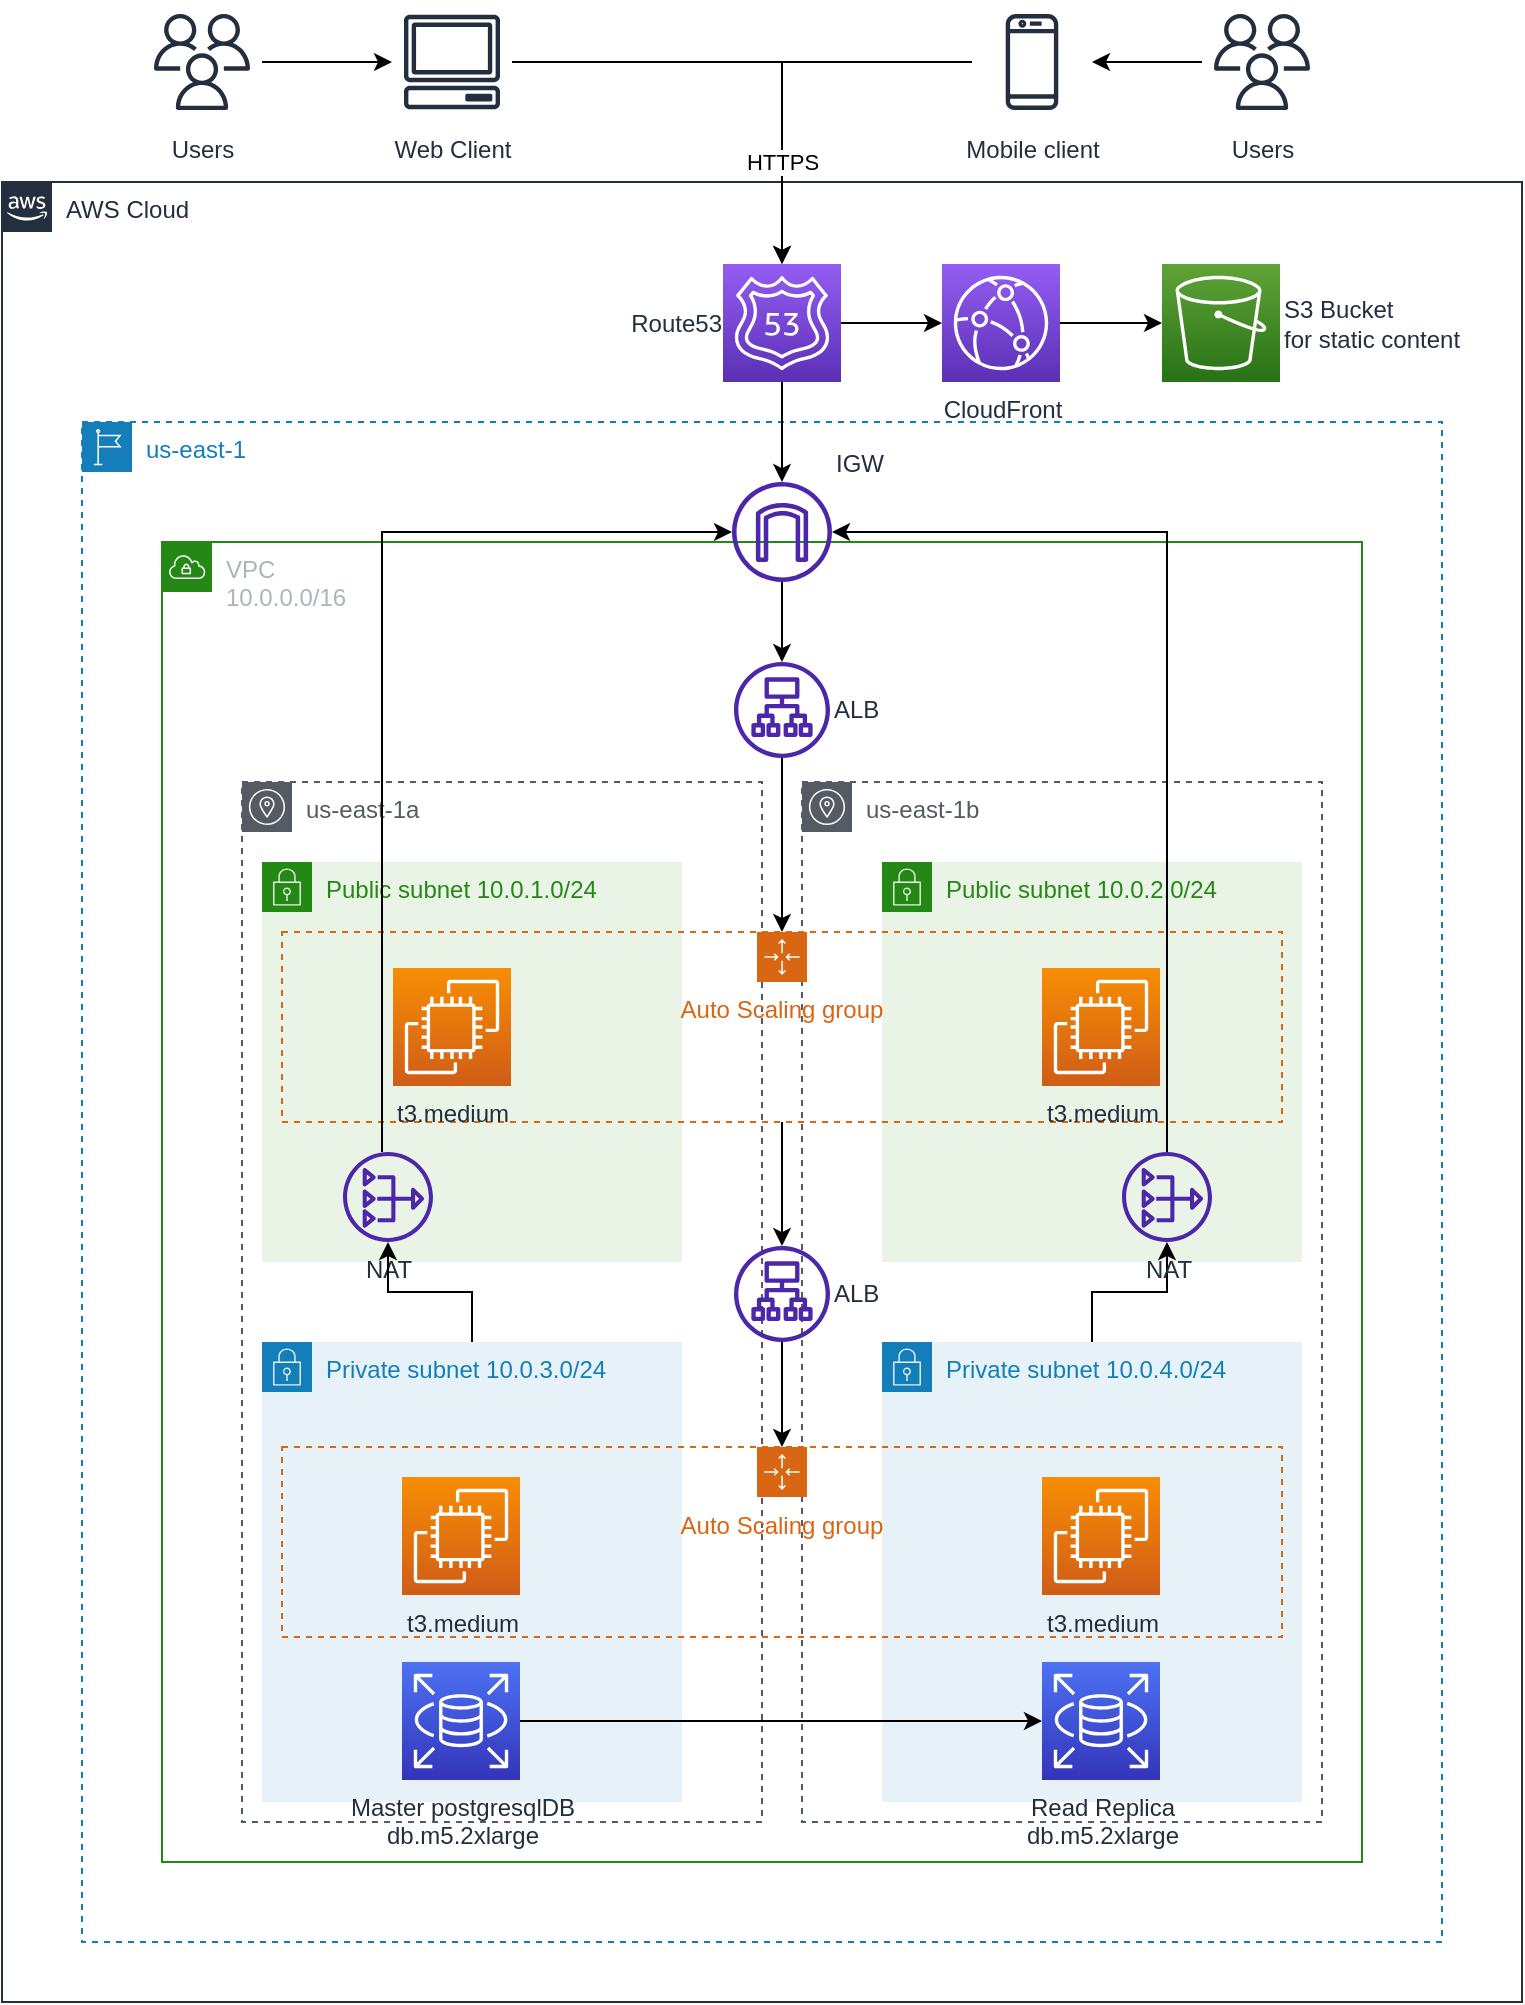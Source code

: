 <mxfile version="21.0.8" type="device" pages="2"><diagram id="h3qNQqoRx9yzgZ5oazXc" name="Page-1"><mxGraphModel dx="851" dy="772" grid="1" gridSize="10" guides="1" tooltips="1" connect="1" arrows="1" fold="1" page="1" pageScale="1" pageWidth="850" pageHeight="1100" math="0" shadow="0"><root><mxCell id="0"/><mxCell id="1" parent="0"/><mxCell id="n4axvIhallcK4qlINmTj-1" value="AWS Cloud" style="points=[[0,0],[0.25,0],[0.5,0],[0.75,0],[1,0],[1,0.25],[1,0.5],[1,0.75],[1,1],[0.75,1],[0.5,1],[0.25,1],[0,1],[0,0.75],[0,0.5],[0,0.25]];outlineConnect=0;gradientColor=none;html=1;whiteSpace=wrap;fontSize=12;fontStyle=0;container=1;pointerEvents=0;collapsible=0;recursiveResize=0;shape=mxgraph.aws4.group;grIcon=mxgraph.aws4.group_aws_cloud_alt;strokeColor=#232F3E;fillColor=none;verticalAlign=top;align=left;spacingLeft=30;fontColor=#232F3E;dashed=0;" parent="1" vertex="1"><mxGeometry x="50" y="120" width="760" height="910" as="geometry"/></mxCell><mxCell id="n4axvIhallcK4qlINmTj-2" value="us-east-1" style="points=[[0,0],[0.25,0],[0.5,0],[0.75,0],[1,0],[1,0.25],[1,0.5],[1,0.75],[1,1],[0.75,1],[0.5,1],[0.25,1],[0,1],[0,0.75],[0,0.5],[0,0.25]];outlineConnect=0;gradientColor=none;html=1;whiteSpace=wrap;fontSize=12;fontStyle=0;container=1;pointerEvents=0;collapsible=0;recursiveResize=0;shape=mxgraph.aws4.group;grIcon=mxgraph.aws4.group_region;strokeColor=#147EBA;fillColor=none;verticalAlign=top;align=left;spacingLeft=30;fontColor=#147EBA;dashed=1;" parent="n4axvIhallcK4qlINmTj-1" vertex="1"><mxGeometry x="40" y="120" width="680" height="760" as="geometry"/></mxCell><mxCell id="n4axvIhallcK4qlINmTj-3" value="VPC &lt;br&gt;10.0.0.0/16" style="points=[[0,0],[0.25,0],[0.5,0],[0.75,0],[1,0],[1,0.25],[1,0.5],[1,0.75],[1,1],[0.75,1],[0.5,1],[0.25,1],[0,1],[0,0.75],[0,0.5],[0,0.25]];outlineConnect=0;gradientColor=none;html=1;whiteSpace=wrap;fontSize=12;fontStyle=0;container=1;pointerEvents=0;collapsible=0;recursiveResize=0;shape=mxgraph.aws4.group;grIcon=mxgraph.aws4.group_vpc;strokeColor=#248814;fillColor=none;verticalAlign=top;align=left;spacingLeft=30;fontColor=#AAB7B8;dashed=0;" parent="n4axvIhallcK4qlINmTj-2" vertex="1"><mxGeometry x="40" y="60" width="600" height="660" as="geometry"/></mxCell><mxCell id="n4axvIhallcK4qlINmTj-15" value="us-east-1b" style="sketch=0;outlineConnect=0;gradientColor=none;html=1;whiteSpace=wrap;fontSize=12;fontStyle=0;shape=mxgraph.aws4.group;grIcon=mxgraph.aws4.group_availability_zone;strokeColor=#545B64;fillColor=none;verticalAlign=top;align=left;spacingLeft=30;fontColor=#545B64;dashed=1;" parent="n4axvIhallcK4qlINmTj-3" vertex="1"><mxGeometry x="320" y="120" width="260" height="520" as="geometry"/></mxCell><mxCell id="n4axvIhallcK4qlINmTj-14" value="us-east-1a" style="sketch=0;outlineConnect=0;gradientColor=none;html=1;whiteSpace=wrap;fontSize=12;fontStyle=0;shape=mxgraph.aws4.group;grIcon=mxgraph.aws4.group_availability_zone;strokeColor=#545B64;fillColor=none;verticalAlign=top;align=left;spacingLeft=30;fontColor=#545B64;dashed=1;" parent="n4axvIhallcK4qlINmTj-3" vertex="1"><mxGeometry x="40" y="120" width="260" height="520" as="geometry"/></mxCell><mxCell id="n4axvIhallcK4qlINmTj-8" value="Private subnet&amp;nbsp;10.0.3.0/24" style="points=[[0,0],[0.25,0],[0.5,0],[0.75,0],[1,0],[1,0.25],[1,0.5],[1,0.75],[1,1],[0.75,1],[0.5,1],[0.25,1],[0,1],[0,0.75],[0,0.5],[0,0.25]];outlineConnect=0;gradientColor=none;html=1;whiteSpace=wrap;fontSize=12;fontStyle=0;container=1;pointerEvents=0;collapsible=0;recursiveResize=0;shape=mxgraph.aws4.group;grIcon=mxgraph.aws4.group_security_group;grStroke=0;strokeColor=#147EBA;fillColor=#E6F2F8;verticalAlign=top;align=left;spacingLeft=30;fontColor=#147EBA;dashed=0;" parent="n4axvIhallcK4qlINmTj-3" vertex="1"><mxGeometry x="50" y="400" width="210" height="230" as="geometry"/></mxCell><mxCell id="n4axvIhallcK4qlINmTj-52" value="Master postgresqlDB&lt;br&gt;db.m5.2xlarge" style="sketch=0;points=[[0,0,0],[0.25,0,0],[0.5,0,0],[0.75,0,0],[1,0,0],[0,1,0],[0.25,1,0],[0.5,1,0],[0.75,1,0],[1,1,0],[0,0.25,0],[0,0.5,0],[0,0.75,0],[1,0.25,0],[1,0.5,0],[1,0.75,0]];outlineConnect=0;fontColor=#232F3E;gradientColor=#4D72F3;gradientDirection=north;fillColor=#3334B9;strokeColor=#ffffff;dashed=0;verticalLabelPosition=bottom;verticalAlign=top;align=center;html=1;fontSize=12;fontStyle=0;aspect=fixed;shape=mxgraph.aws4.resourceIcon;resIcon=mxgraph.aws4.rds;" parent="n4axvIhallcK4qlINmTj-8" vertex="1"><mxGeometry x="70" y="160" width="59" height="59" as="geometry"/></mxCell><mxCell id="n4axvIhallcK4qlINmTj-4" value="Public subnet 10.0.1.0/24" style="points=[[0,0],[0.25,0],[0.5,0],[0.75,0],[1,0],[1,0.25],[1,0.5],[1,0.75],[1,1],[0.75,1],[0.5,1],[0.25,1],[0,1],[0,0.75],[0,0.5],[0,0.25]];outlineConnect=0;gradientColor=none;html=1;whiteSpace=wrap;fontSize=12;fontStyle=0;container=1;pointerEvents=0;collapsible=0;recursiveResize=0;shape=mxgraph.aws4.group;grIcon=mxgraph.aws4.group_security_group;grStroke=0;strokeColor=#248814;fillColor=#E9F3E6;verticalAlign=top;align=left;spacingLeft=30;fontColor=#248814;dashed=0;" parent="n4axvIhallcK4qlINmTj-3" vertex="1"><mxGeometry x="50" y="160" width="210" height="200" as="geometry"/></mxCell><mxCell id="n4axvIhallcK4qlINmTj-20" value="NAT" style="sketch=0;outlineConnect=0;fontColor=#232F3E;gradientColor=none;fillColor=#4D27AA;strokeColor=none;dashed=0;verticalLabelPosition=bottom;verticalAlign=top;align=center;html=1;fontSize=12;fontStyle=0;aspect=fixed;pointerEvents=1;shape=mxgraph.aws4.nat_gateway;" parent="n4axvIhallcK4qlINmTj-4" vertex="1"><mxGeometry x="40.5" y="145" width="45" height="45" as="geometry"/></mxCell><mxCell id="n4axvIhallcK4qlINmTj-5" value="Public subnet&amp;nbsp;10.0.2.0/24" style="points=[[0,0],[0.25,0],[0.5,0],[0.75,0],[1,0],[1,0.25],[1,0.5],[1,0.75],[1,1],[0.75,1],[0.5,1],[0.25,1],[0,1],[0,0.75],[0,0.5],[0,0.25]];outlineConnect=0;gradientColor=none;html=1;whiteSpace=wrap;fontSize=12;fontStyle=0;container=1;pointerEvents=0;collapsible=0;recursiveResize=0;shape=mxgraph.aws4.group;grIcon=mxgraph.aws4.group_security_group;grStroke=0;strokeColor=#248814;fillColor=#E9F3E6;verticalAlign=top;align=left;spacingLeft=30;fontColor=#248814;dashed=0;" parent="n4axvIhallcK4qlINmTj-3" vertex="1"><mxGeometry x="360" y="160" width="210" height="200" as="geometry"/></mxCell><mxCell id="n4axvIhallcK4qlINmTj-10" value="Auto Scaling group" style="points=[[0,0],[0.25,0],[0.5,0],[0.75,0],[1,0],[1,0.25],[1,0.5],[1,0.75],[1,1],[0.75,1],[0.5,1],[0.25,1],[0,1],[0,0.75],[0,0.5],[0,0.25]];outlineConnect=0;gradientColor=none;html=1;whiteSpace=wrap;fontSize=12;fontStyle=0;container=1;pointerEvents=0;collapsible=0;recursiveResize=0;shape=mxgraph.aws4.groupCenter;grIcon=mxgraph.aws4.group_auto_scaling_group;grStroke=1;strokeColor=#D86613;fillColor=none;verticalAlign=top;align=center;fontColor=#D86613;dashed=1;spacingTop=25;" parent="n4axvIhallcK4qlINmTj-5" vertex="1"><mxGeometry x="-300" y="35" width="500" height="95" as="geometry"/></mxCell><mxCell id="n4axvIhallcK4qlINmTj-6" value="t3.medium" style="sketch=0;points=[[0,0,0],[0.25,0,0],[0.5,0,0],[0.75,0,0],[1,0,0],[0,1,0],[0.25,1,0],[0.5,1,0],[0.75,1,0],[1,1,0],[0,0.25,0],[0,0.5,0],[0,0.75,0],[1,0.25,0],[1,0.5,0],[1,0.75,0]];outlineConnect=0;fontColor=#232F3E;gradientColor=#F78E04;gradientDirection=north;fillColor=#D05C17;strokeColor=#ffffff;dashed=0;verticalLabelPosition=bottom;verticalAlign=top;align=center;html=1;fontSize=12;fontStyle=0;aspect=fixed;shape=mxgraph.aws4.resourceIcon;resIcon=mxgraph.aws4.ec2;" parent="n4axvIhallcK4qlINmTj-10" vertex="1"><mxGeometry x="55.5" y="18" width="59" height="59" as="geometry"/></mxCell><mxCell id="n4axvIhallcK4qlINmTj-9" value="Private subnet&amp;nbsp;10.0.4.0/24" style="points=[[0,0],[0.25,0],[0.5,0],[0.75,0],[1,0],[1,0.25],[1,0.5],[1,0.75],[1,1],[0.75,1],[0.5,1],[0.25,1],[0,1],[0,0.75],[0,0.5],[0,0.25]];outlineConnect=0;gradientColor=none;html=1;whiteSpace=wrap;fontSize=12;fontStyle=0;container=1;pointerEvents=0;collapsible=0;recursiveResize=0;shape=mxgraph.aws4.group;grIcon=mxgraph.aws4.group_security_group;grStroke=0;strokeColor=#147EBA;fillColor=#E6F2F8;verticalAlign=top;align=left;spacingLeft=30;fontColor=#147EBA;dashed=0;" parent="n4axvIhallcK4qlINmTj-3" vertex="1"><mxGeometry x="360" y="400" width="210" height="230" as="geometry"/></mxCell><mxCell id="n4axvIhallcK4qlINmTj-53" value="Read Replica&lt;br&gt;db.m5.2xlarge" style="sketch=0;points=[[0,0,0],[0.25,0,0],[0.5,0,0],[0.75,0,0],[1,0,0],[0,1,0],[0.25,1,0],[0.5,1,0],[0.75,1,0],[1,1,0],[0,0.25,0],[0,0.5,0],[0,0.75,0],[1,0.25,0],[1,0.5,0],[1,0.75,0]];outlineConnect=0;fontColor=#232F3E;gradientColor=#4D72F3;gradientDirection=north;fillColor=#3334B9;strokeColor=#ffffff;dashed=0;verticalLabelPosition=bottom;verticalAlign=top;align=center;html=1;fontSize=12;fontStyle=0;aspect=fixed;shape=mxgraph.aws4.resourceIcon;resIcon=mxgraph.aws4.rds;" parent="n4axvIhallcK4qlINmTj-9" vertex="1"><mxGeometry x="80" y="160" width="59" height="59" as="geometry"/></mxCell><mxCell id="n4axvIhallcK4qlINmTj-16" value="Auto Scaling group" style="points=[[0,0],[0.25,0],[0.5,0],[0.75,0],[1,0],[1,0.25],[1,0.5],[1,0.75],[1,1],[0.75,1],[0.5,1],[0.25,1],[0,1],[0,0.75],[0,0.5],[0,0.25]];outlineConnect=0;gradientColor=none;html=1;whiteSpace=wrap;fontSize=12;fontStyle=0;container=1;pointerEvents=0;collapsible=0;recursiveResize=0;shape=mxgraph.aws4.groupCenter;grIcon=mxgraph.aws4.group_auto_scaling_group;grStroke=1;strokeColor=#D86613;fillColor=none;verticalAlign=top;align=center;fontColor=#D86613;dashed=1;spacingTop=25;" parent="n4axvIhallcK4qlINmTj-3" vertex="1"><mxGeometry x="60" y="452.5" width="500" height="95" as="geometry"/></mxCell><mxCell id="n4axvIhallcK4qlINmTj-17" value="t3.medium" style="sketch=0;points=[[0,0,0],[0.25,0,0],[0.5,0,0],[0.75,0,0],[1,0,0],[0,1,0],[0.25,1,0],[0.5,1,0],[0.75,1,0],[1,1,0],[0,0.25,0],[0,0.5,0],[0,0.75,0],[1,0.25,0],[1,0.5,0],[1,0.75,0]];outlineConnect=0;fontColor=#232F3E;gradientColor=#F78E04;gradientDirection=north;fillColor=#D05C17;strokeColor=#ffffff;dashed=0;verticalLabelPosition=bottom;verticalAlign=top;align=center;html=1;fontSize=12;fontStyle=0;aspect=fixed;shape=mxgraph.aws4.resourceIcon;resIcon=mxgraph.aws4.ec2;" parent="n4axvIhallcK4qlINmTj-16" vertex="1"><mxGeometry x="380" y="15" width="59" height="59" as="geometry"/></mxCell><mxCell id="n4axvIhallcK4qlINmTj-18" value="t3.medium" style="sketch=0;points=[[0,0,0],[0.25,0,0],[0.5,0,0],[0.75,0,0],[1,0,0],[0,1,0],[0.25,1,0],[0.5,1,0],[0.75,1,0],[1,1,0],[0,0.25,0],[0,0.5,0],[0,0.75,0],[1,0.25,0],[1,0.5,0],[1,0.75,0]];outlineConnect=0;fontColor=#232F3E;gradientColor=#F78E04;gradientDirection=north;fillColor=#D05C17;strokeColor=#ffffff;dashed=0;verticalLabelPosition=bottom;verticalAlign=top;align=center;html=1;fontSize=12;fontStyle=0;aspect=fixed;shape=mxgraph.aws4.resourceIcon;resIcon=mxgraph.aws4.ec2;" parent="n4axvIhallcK4qlINmTj-16" vertex="1"><mxGeometry x="60" y="15" width="59" height="59" as="geometry"/></mxCell><mxCell id="n4axvIhallcK4qlINmTj-28" style="edgeStyle=orthogonalEdgeStyle;rounded=0;orthogonalLoop=1;jettySize=auto;html=1;" parent="n4axvIhallcK4qlINmTj-3" source="n4axvIhallcK4qlINmTj-9" target="n4axvIhallcK4qlINmTj-19" edge="1"><mxGeometry relative="1" as="geometry"/></mxCell><mxCell id="n4axvIhallcK4qlINmTj-19" value="NAT" style="sketch=0;outlineConnect=0;fontColor=#232F3E;gradientColor=none;fillColor=#4D27AA;strokeColor=none;dashed=0;verticalLabelPosition=bottom;verticalAlign=top;align=center;html=1;fontSize=12;fontStyle=0;aspect=fixed;pointerEvents=1;shape=mxgraph.aws4.nat_gateway;" parent="n4axvIhallcK4qlINmTj-3" vertex="1"><mxGeometry x="480" y="305" width="45" height="45" as="geometry"/></mxCell><mxCell id="n4axvIhallcK4qlINmTj-23" style="edgeStyle=orthogonalEdgeStyle;rounded=0;orthogonalLoop=1;jettySize=auto;html=1;" parent="n4axvIhallcK4qlINmTj-3" source="n4axvIhallcK4qlINmTj-22" target="n4axvIhallcK4qlINmTj-10" edge="1"><mxGeometry relative="1" as="geometry"/></mxCell><mxCell id="n4axvIhallcK4qlINmTj-22" value="ALB" style="sketch=0;outlineConnect=0;fontColor=#232F3E;gradientColor=none;fillColor=#4D27AA;strokeColor=none;dashed=0;verticalLabelPosition=middle;verticalAlign=middle;align=left;html=1;fontSize=12;fontStyle=0;aspect=fixed;pointerEvents=1;shape=mxgraph.aws4.application_load_balancer;labelPosition=right;" parent="n4axvIhallcK4qlINmTj-3" vertex="1"><mxGeometry x="286" y="60" width="48" height="48" as="geometry"/></mxCell><mxCell id="n4axvIhallcK4qlINmTj-26" style="edgeStyle=orthogonalEdgeStyle;rounded=0;orthogonalLoop=1;jettySize=auto;html=1;" parent="n4axvIhallcK4qlINmTj-3" source="n4axvIhallcK4qlINmTj-24" target="n4axvIhallcK4qlINmTj-16" edge="1"><mxGeometry relative="1" as="geometry"/></mxCell><mxCell id="n4axvIhallcK4qlINmTj-24" value="ALB" style="sketch=0;outlineConnect=0;fontColor=#232F3E;gradientColor=none;fillColor=#4D27AA;strokeColor=none;dashed=0;verticalLabelPosition=middle;verticalAlign=middle;align=left;html=1;fontSize=12;fontStyle=0;aspect=fixed;pointerEvents=1;shape=mxgraph.aws4.application_load_balancer;labelPosition=right;" parent="n4axvIhallcK4qlINmTj-3" vertex="1"><mxGeometry x="286" y="352" width="48" height="48" as="geometry"/></mxCell><mxCell id="n4axvIhallcK4qlINmTj-7" value="t3.medium" style="sketch=0;points=[[0,0,0],[0.25,0,0],[0.5,0,0],[0.75,0,0],[1,0,0],[0,1,0],[0.25,1,0],[0.5,1,0],[0.75,1,0],[1,1,0],[0,0.25,0],[0,0.5,0],[0,0.75,0],[1,0.25,0],[1,0.5,0],[1,0.75,0]];outlineConnect=0;fontColor=#232F3E;gradientColor=#F78E04;gradientDirection=north;fillColor=#D05C17;strokeColor=#ffffff;dashed=0;verticalLabelPosition=bottom;verticalAlign=top;align=center;html=1;fontSize=12;fontStyle=0;aspect=fixed;shape=mxgraph.aws4.resourceIcon;resIcon=mxgraph.aws4.ec2;" parent="n4axvIhallcK4qlINmTj-3" vertex="1"><mxGeometry x="440" y="213" width="59" height="59" as="geometry"/></mxCell><mxCell id="n4axvIhallcK4qlINmTj-25" style="edgeStyle=orthogonalEdgeStyle;rounded=0;orthogonalLoop=1;jettySize=auto;html=1;" parent="n4axvIhallcK4qlINmTj-3" source="n4axvIhallcK4qlINmTj-10" target="n4axvIhallcK4qlINmTj-24" edge="1"><mxGeometry relative="1" as="geometry"/></mxCell><mxCell id="n4axvIhallcK4qlINmTj-29" style="edgeStyle=orthogonalEdgeStyle;rounded=0;orthogonalLoop=1;jettySize=auto;html=1;" parent="n4axvIhallcK4qlINmTj-3" source="n4axvIhallcK4qlINmTj-8" target="n4axvIhallcK4qlINmTj-20" edge="1"><mxGeometry relative="1" as="geometry"/></mxCell><mxCell id="n4axvIhallcK4qlINmTj-54" style="edgeStyle=orthogonalEdgeStyle;rounded=0;orthogonalLoop=1;jettySize=auto;html=1;" parent="n4axvIhallcK4qlINmTj-3" source="n4axvIhallcK4qlINmTj-52" target="n4axvIhallcK4qlINmTj-53" edge="1"><mxGeometry relative="1" as="geometry"/></mxCell><mxCell id="n4axvIhallcK4qlINmTj-32" style="edgeStyle=orthogonalEdgeStyle;rounded=0;orthogonalLoop=1;jettySize=auto;html=1;" parent="n4axvIhallcK4qlINmTj-2" source="n4axvIhallcK4qlINmTj-27" target="n4axvIhallcK4qlINmTj-22" edge="1"><mxGeometry relative="1" as="geometry"/></mxCell><mxCell id="n4axvIhallcK4qlINmTj-27" value="IGW" style="sketch=0;outlineConnect=0;fontColor=#232F3E;gradientColor=none;fillColor=#4D27AA;strokeColor=none;dashed=0;verticalLabelPosition=top;verticalAlign=bottom;align=left;html=1;fontSize=12;fontStyle=0;aspect=fixed;pointerEvents=1;shape=mxgraph.aws4.internet_gateway;labelPosition=right;" parent="n4axvIhallcK4qlINmTj-2" vertex="1"><mxGeometry x="325" y="30" width="50" height="50" as="geometry"/></mxCell><mxCell id="n4axvIhallcK4qlINmTj-30" style="edgeStyle=orthogonalEdgeStyle;rounded=0;orthogonalLoop=1;jettySize=auto;html=1;" parent="n4axvIhallcK4qlINmTj-2" source="n4axvIhallcK4qlINmTj-20" target="n4axvIhallcK4qlINmTj-27" edge="1"><mxGeometry relative="1" as="geometry"><Array as="points"><mxPoint x="150" y="55"/></Array></mxGeometry></mxCell><mxCell id="n4axvIhallcK4qlINmTj-31" style="edgeStyle=orthogonalEdgeStyle;rounded=0;orthogonalLoop=1;jettySize=auto;html=1;" parent="n4axvIhallcK4qlINmTj-2" source="n4axvIhallcK4qlINmTj-19" target="n4axvIhallcK4qlINmTj-27" edge="1"><mxGeometry relative="1" as="geometry"><Array as="points"><mxPoint x="543" y="55"/></Array></mxGeometry></mxCell><mxCell id="n4axvIhallcK4qlINmTj-40" style="edgeStyle=orthogonalEdgeStyle;rounded=0;orthogonalLoop=1;jettySize=auto;html=1;" parent="n4axvIhallcK4qlINmTj-1" source="n4axvIhallcK4qlINmTj-33" target="n4axvIhallcK4qlINmTj-39" edge="1"><mxGeometry relative="1" as="geometry"/></mxCell><mxCell id="n4axvIhallcK4qlINmTj-33" value="CloudFront" style="sketch=0;points=[[0,0,0],[0.25,0,0],[0.5,0,0],[0.75,0,0],[1,0,0],[0,1,0],[0.25,1,0],[0.5,1,0],[0.75,1,0],[1,1,0],[0,0.25,0],[0,0.5,0],[0,0.75,0],[1,0.25,0],[1,0.5,0],[1,0.75,0]];outlineConnect=0;fontColor=#232F3E;gradientColor=#945DF2;gradientDirection=north;fillColor=#5A30B5;strokeColor=#ffffff;dashed=0;verticalLabelPosition=bottom;verticalAlign=top;align=center;html=1;fontSize=12;fontStyle=0;aspect=fixed;shape=mxgraph.aws4.resourceIcon;resIcon=mxgraph.aws4.cloudfront;labelPosition=center;" parent="n4axvIhallcK4qlINmTj-1" vertex="1"><mxGeometry x="470" y="41" width="59" height="59" as="geometry"/></mxCell><mxCell id="n4axvIhallcK4qlINmTj-37" style="edgeStyle=orthogonalEdgeStyle;rounded=0;orthogonalLoop=1;jettySize=auto;html=1;" parent="n4axvIhallcK4qlINmTj-1" source="n4axvIhallcK4qlINmTj-36" target="n4axvIhallcK4qlINmTj-33" edge="1"><mxGeometry relative="1" as="geometry"/></mxCell><mxCell id="n4axvIhallcK4qlINmTj-38" style="edgeStyle=orthogonalEdgeStyle;rounded=0;orthogonalLoop=1;jettySize=auto;html=1;" parent="n4axvIhallcK4qlINmTj-1" source="n4axvIhallcK4qlINmTj-36" target="n4axvIhallcK4qlINmTj-27" edge="1"><mxGeometry relative="1" as="geometry"/></mxCell><mxCell id="n4axvIhallcK4qlINmTj-36" value="Route53" style="sketch=0;points=[[0,0,0],[0.25,0,0],[0.5,0,0],[0.75,0,0],[1,0,0],[0,1,0],[0.25,1,0],[0.5,1,0],[0.75,1,0],[1,1,0],[0,0.25,0],[0,0.5,0],[0,0.75,0],[1,0.25,0],[1,0.5,0],[1,0.75,0]];outlineConnect=0;fontColor=#232F3E;gradientColor=#945DF2;gradientDirection=north;fillColor=#5A30B5;strokeColor=#ffffff;dashed=0;verticalLabelPosition=middle;verticalAlign=middle;align=right;html=1;fontSize=12;fontStyle=0;aspect=fixed;shape=mxgraph.aws4.resourceIcon;resIcon=mxgraph.aws4.route_53;labelPosition=left;" parent="n4axvIhallcK4qlINmTj-1" vertex="1"><mxGeometry x="360.5" y="41" width="59" height="59" as="geometry"/></mxCell><mxCell id="n4axvIhallcK4qlINmTj-39" value="S3 Bucket &lt;br&gt;for static content" style="sketch=0;points=[[0,0,0],[0.25,0,0],[0.5,0,0],[0.75,0,0],[1,0,0],[0,1,0],[0.25,1,0],[0.5,1,0],[0.75,1,0],[1,1,0],[0,0.25,0],[0,0.5,0],[0,0.75,0],[1,0.25,0],[1,0.5,0],[1,0.75,0]];outlineConnect=0;fontColor=#232F3E;gradientColor=#60A337;gradientDirection=north;fillColor=#277116;strokeColor=#ffffff;dashed=0;verticalLabelPosition=middle;verticalAlign=middle;align=left;html=1;fontSize=12;fontStyle=0;aspect=fixed;shape=mxgraph.aws4.resourceIcon;resIcon=mxgraph.aws4.s3;labelPosition=right;" parent="n4axvIhallcK4qlINmTj-1" vertex="1"><mxGeometry x="580" y="41" width="59" height="59" as="geometry"/></mxCell><mxCell id="n4axvIhallcK4qlINmTj-44" style="edgeStyle=orthogonalEdgeStyle;rounded=0;orthogonalLoop=1;jettySize=auto;html=1;" parent="1" source="n4axvIhallcK4qlINmTj-41" target="n4axvIhallcK4qlINmTj-36" edge="1"><mxGeometry relative="1" as="geometry"><mxPoint x="415.1" y="140" as="targetPoint"/></mxGeometry></mxCell><mxCell id="n4axvIhallcK4qlINmTj-41" value="Web Client" style="sketch=0;outlineConnect=0;fontColor=#232F3E;gradientColor=none;strokeColor=#232F3E;fillColor=#ffffff;dashed=0;verticalLabelPosition=bottom;verticalAlign=top;align=center;html=1;fontSize=12;fontStyle=0;aspect=fixed;shape=mxgraph.aws4.resourceIcon;resIcon=mxgraph.aws4.client;" parent="1" vertex="1"><mxGeometry x="245" y="30" width="60" height="60" as="geometry"/></mxCell><mxCell id="n4axvIhallcK4qlINmTj-45" style="edgeStyle=orthogonalEdgeStyle;rounded=0;orthogonalLoop=1;jettySize=auto;html=1;" parent="1" source="n4axvIhallcK4qlINmTj-42" target="n4axvIhallcK4qlINmTj-36" edge="1"><mxGeometry relative="1" as="geometry"><mxPoint x="415.1" y="140" as="targetPoint"/></mxGeometry></mxCell><mxCell id="n4axvIhallcK4qlINmTj-46" value="HTTPS" style="edgeLabel;html=1;align=center;verticalAlign=middle;resizable=0;points=[];" parent="n4axvIhallcK4qlINmTj-45" vertex="1" connectable="0"><mxGeometry x="0.478" relative="1" as="geometry"><mxPoint as="offset"/></mxGeometry></mxCell><mxCell id="n4axvIhallcK4qlINmTj-42" value="Mobile client" style="sketch=0;outlineConnect=0;fontColor=#232F3E;gradientColor=none;strokeColor=#232F3E;fillColor=#ffffff;dashed=0;verticalLabelPosition=bottom;verticalAlign=top;align=center;html=1;fontSize=12;fontStyle=0;aspect=fixed;shape=mxgraph.aws4.resourceIcon;resIcon=mxgraph.aws4.mobile_client;" parent="1" vertex="1"><mxGeometry x="535" y="30" width="60" height="60" as="geometry"/></mxCell><mxCell id="n4axvIhallcK4qlINmTj-48" style="edgeStyle=orthogonalEdgeStyle;rounded=0;orthogonalLoop=1;jettySize=auto;html=1;" parent="1" source="n4axvIhallcK4qlINmTj-47" target="n4axvIhallcK4qlINmTj-41" edge="1"><mxGeometry relative="1" as="geometry"/></mxCell><mxCell id="n4axvIhallcK4qlINmTj-47" value="Users" style="sketch=0;outlineConnect=0;fontColor=#232F3E;gradientColor=none;strokeColor=#232F3E;fillColor=#ffffff;dashed=0;verticalLabelPosition=bottom;verticalAlign=top;align=center;html=1;fontSize=12;fontStyle=0;aspect=fixed;shape=mxgraph.aws4.resourceIcon;resIcon=mxgraph.aws4.users;" parent="1" vertex="1"><mxGeometry x="120" y="30" width="60" height="60" as="geometry"/></mxCell><mxCell id="n4axvIhallcK4qlINmTj-50" style="edgeStyle=orthogonalEdgeStyle;rounded=0;orthogonalLoop=1;jettySize=auto;html=1;" parent="1" source="n4axvIhallcK4qlINmTj-49" target="n4axvIhallcK4qlINmTj-42" edge="1"><mxGeometry relative="1" as="geometry"/></mxCell><mxCell id="n4axvIhallcK4qlINmTj-49" value="Users" style="sketch=0;outlineConnect=0;fontColor=#232F3E;gradientColor=none;strokeColor=#232F3E;fillColor=#ffffff;dashed=0;verticalLabelPosition=bottom;verticalAlign=top;align=center;html=1;fontSize=12;fontStyle=0;aspect=fixed;shape=mxgraph.aws4.resourceIcon;resIcon=mxgraph.aws4.users;" parent="1" vertex="1"><mxGeometry x="650" y="30" width="60" height="60" as="geometry"/></mxCell></root></mxGraphModel></diagram><diagram id="jeBEhGQoDgGPVeJ9JzVE" name="Page-2"><mxGraphModel dx="851" dy="772" grid="1" gridSize="10" guides="1" tooltips="1" connect="1" arrows="1" fold="1" page="1" pageScale="1" pageWidth="850" pageHeight="1100" math="0" shadow="0"><root><mxCell id="0"/><mxCell id="1" parent="0"/><mxCell id="_4S3gJqARSvP9UdyBTXn-1" value="AWS Cloud" style="points=[[0,0],[0.25,0],[0.5,0],[0.75,0],[1,0],[1,0.25],[1,0.5],[1,0.75],[1,1],[0.75,1],[0.5,1],[0.25,1],[0,1],[0,0.75],[0,0.5],[0,0.25]];outlineConnect=0;gradientColor=none;html=1;whiteSpace=wrap;fontSize=12;fontStyle=0;container=1;pointerEvents=0;collapsible=0;recursiveResize=0;shape=mxgraph.aws4.group;grIcon=mxgraph.aws4.group_aws_cloud_alt;strokeColor=#232F3E;fillColor=none;verticalAlign=top;align=left;spacingLeft=30;fontColor=#232F3E;dashed=0;" parent="1" vertex="1"><mxGeometry x="205" y="335" width="560" height="430" as="geometry"/></mxCell><mxCell id="_4S3gJqARSvP9UdyBTXn-32" style="edgeStyle=orthogonalEdgeStyle;rounded=0;orthogonalLoop=1;jettySize=auto;html=1;" parent="_4S3gJqARSvP9UdyBTXn-1" source="_4S3gJqARSvP9UdyBTXn-33" target="_4S3gJqARSvP9UdyBTXn-37" edge="1"><mxGeometry relative="1" as="geometry"/></mxCell><mxCell id="_4S3gJqARSvP9UdyBTXn-33" value="CloudFront" style="sketch=0;points=[[0,0,0],[0.25,0,0],[0.5,0,0],[0.75,0,0],[1,0,0],[0,1,0],[0.25,1,0],[0.5,1,0],[0.75,1,0],[1,1,0],[0,0.25,0],[0,0.5,0],[0,0.75,0],[1,0.25,0],[1,0.5,0],[1,0.75,0]];outlineConnect=0;fontColor=#232F3E;gradientColor=#945DF2;gradientDirection=north;fillColor=#5A30B5;strokeColor=#ffffff;dashed=0;verticalLabelPosition=middle;verticalAlign=middle;align=right;html=1;fontSize=12;fontStyle=0;aspect=fixed;shape=mxgraph.aws4.resourceIcon;resIcon=mxgraph.aws4.cloudfront;labelPosition=left;" parent="_4S3gJqARSvP9UdyBTXn-1" vertex="1"><mxGeometry x="180" y="30" width="60" height="60" as="geometry"/></mxCell><mxCell id="_4S3gJqARSvP9UdyBTXn-34" style="edgeStyle=orthogonalEdgeStyle;rounded=0;orthogonalLoop=1;jettySize=auto;html=1;" parent="_4S3gJqARSvP9UdyBTXn-1" source="_4S3gJqARSvP9UdyBTXn-36" target="_4S3gJqARSvP9UdyBTXn-33" edge="1"><mxGeometry relative="1" as="geometry"/></mxCell><mxCell id="_4S3gJqARSvP9UdyBTXn-35" style="edgeStyle=orthogonalEdgeStyle;rounded=0;orthogonalLoop=1;jettySize=auto;html=1;" parent="_4S3gJqARSvP9UdyBTXn-1" source="_4S3gJqARSvP9UdyBTXn-36" target="_4S3gJqARSvP9UdyBTXn-41" edge="1"><mxGeometry relative="1" as="geometry"><mxPoint x="319.5" y="209.001" as="targetPoint"/></mxGeometry></mxCell><mxCell id="_4S3gJqARSvP9UdyBTXn-36" value="Route53" style="sketch=0;points=[[0,0,0],[0.25,0,0],[0.5,0,0],[0.75,0,0],[1,0,0],[0,1,0],[0.25,1,0],[0.5,1,0],[0.75,1,0],[1,1,0],[0,0.25,0],[0,0.5,0],[0,0.75,0],[1,0.25,0],[1,0.5,0],[1,0.75,0]];outlineConnect=0;fontColor=#232F3E;gradientColor=#945DF2;gradientDirection=north;fillColor=#5A30B5;strokeColor=#ffffff;dashed=0;verticalLabelPosition=bottom;verticalAlign=top;align=center;html=1;fontSize=12;fontStyle=0;aspect=fixed;shape=mxgraph.aws4.resourceIcon;resIcon=mxgraph.aws4.route_53;labelPosition=center;" parent="_4S3gJqARSvP9UdyBTXn-1" vertex="1"><mxGeometry x="80" y="120" width="60" height="60" as="geometry"/></mxCell><mxCell id="_4S3gJqARSvP9UdyBTXn-37" value="S3 Bucket &lt;br&gt;for static content" style="sketch=0;points=[[0,0,0],[0.25,0,0],[0.5,0,0],[0.75,0,0],[1,0,0],[0,1,0],[0.25,1,0],[0.5,1,0],[0.75,1,0],[1,1,0],[0,0.25,0],[0,0.5,0],[0,0.75,0],[1,0.25,0],[1,0.5,0],[1,0.75,0]];outlineConnect=0;fontColor=#232F3E;gradientColor=#60A337;gradientDirection=north;fillColor=#277116;strokeColor=#ffffff;dashed=0;verticalLabelPosition=middle;verticalAlign=middle;align=left;html=1;fontSize=12;fontStyle=0;aspect=fixed;shape=mxgraph.aws4.resourceIcon;resIcon=mxgraph.aws4.s3;labelPosition=right;" parent="_4S3gJqARSvP9UdyBTXn-1" vertex="1"><mxGeometry x="320" y="30" width="60" height="60" as="geometry"/></mxCell><mxCell id="_4S3gJqARSvP9UdyBTXn-38" value="Cognito" style="sketch=0;points=[[0,0,0],[0.25,0,0],[0.5,0,0],[0.75,0,0],[1,0,0],[0,1,0],[0.25,1,0],[0.5,1,0],[0.75,1,0],[1,1,0],[0,0.25,0],[0,0.5,0],[0,0.75,0],[1,0.25,0],[1,0.5,0],[1,0.75,0]];outlineConnect=0;fontColor=#232F3E;gradientColor=#F54749;gradientDirection=north;fillColor=#C7131F;strokeColor=#ffffff;dashed=0;verticalLabelPosition=bottom;verticalAlign=top;align=center;html=1;fontSize=12;fontStyle=0;aspect=fixed;shape=mxgraph.aws4.resourceIcon;resIcon=mxgraph.aws4.cognito;" parent="_4S3gJqARSvP9UdyBTXn-1" vertex="1"><mxGeometry x="180" y="300" width="60" height="60" as="geometry"/></mxCell><mxCell id="_4S3gJqARSvP9UdyBTXn-42" value="Authentication" style="edgeStyle=orthogonalEdgeStyle;rounded=0;orthogonalLoop=1;jettySize=auto;html=1;" parent="_4S3gJqARSvP9UdyBTXn-1" source="_4S3gJqARSvP9UdyBTXn-41" target="_4S3gJqARSvP9UdyBTXn-38" edge="1"><mxGeometry relative="1" as="geometry"/></mxCell><mxCell id="_4S3gJqARSvP9UdyBTXn-45" style="edgeStyle=orthogonalEdgeStyle;rounded=0;orthogonalLoop=1;jettySize=auto;html=1;" parent="_4S3gJqARSvP9UdyBTXn-1" source="_4S3gJqARSvP9UdyBTXn-41" target="_4S3gJqARSvP9UdyBTXn-44" edge="1"><mxGeometry relative="1" as="geometry"/></mxCell><mxCell id="_4S3gJqARSvP9UdyBTXn-41" value="API Gateway" style="sketch=0;points=[[0,0,0],[0.25,0,0],[0.5,0,0],[0.75,0,0],[1,0,0],[0,1,0],[0.25,1,0],[0.5,1,0],[0.75,1,0],[1,1,0],[0,0.25,0],[0,0.5,0],[0,0.75,0],[1,0.25,0],[1,0.5,0],[1,0.75,0]];outlineConnect=0;fontColor=#232F3E;gradientColor=#FF4F8B;gradientDirection=north;fillColor=#BC1356;strokeColor=#ffffff;dashed=0;verticalLabelPosition=middle;verticalAlign=middle;align=right;html=1;fontSize=12;fontStyle=0;aspect=fixed;shape=mxgraph.aws4.resourceIcon;resIcon=mxgraph.aws4.api_gateway;labelPosition=left;" parent="_4S3gJqARSvP9UdyBTXn-1" vertex="1"><mxGeometry x="180" y="200" width="60" height="60" as="geometry"/></mxCell><mxCell id="_4S3gJqARSvP9UdyBTXn-47" style="edgeStyle=orthogonalEdgeStyle;rounded=0;orthogonalLoop=1;jettySize=auto;html=1;" parent="_4S3gJqARSvP9UdyBTXn-1" source="_4S3gJqARSvP9UdyBTXn-44" target="_4S3gJqARSvP9UdyBTXn-46" edge="1"><mxGeometry relative="1" as="geometry"/></mxCell><mxCell id="_4S3gJqARSvP9UdyBTXn-44" value="256MB RAM + &lt;br&gt;10 mins timeout" style="sketch=0;points=[[0,0,0],[0.25,0,0],[0.5,0,0],[0.75,0,0],[1,0,0],[0,1,0],[0.25,1,0],[0.5,1,0],[0.75,1,0],[1,1,0],[0,0.25,0],[0,0.5,0],[0,0.75,0],[1,0.25,0],[1,0.5,0],[1,0.75,0]];outlineConnect=0;fontColor=#232F3E;gradientColor=#F78E04;gradientDirection=north;fillColor=#D05C17;strokeColor=#ffffff;dashed=0;verticalLabelPosition=bottom;verticalAlign=top;align=center;html=1;fontSize=12;fontStyle=0;aspect=fixed;shape=mxgraph.aws4.resourceIcon;resIcon=mxgraph.aws4.lambda;" parent="_4S3gJqARSvP9UdyBTXn-1" vertex="1"><mxGeometry x="320" y="200" width="60" height="60" as="geometry"/></mxCell><mxCell id="_4S3gJqARSvP9UdyBTXn-46" value="DynamoDB&lt;br&gt;Provisioned Capacity mode&lt;br&gt;with&amp;nbsp;&lt;br&gt;50 RCU / 50 WCU" style="sketch=0;points=[[0,0,0],[0.25,0,0],[0.5,0,0],[0.75,0,0],[1,0,0],[0,1,0],[0.25,1,0],[0.5,1,0],[0.75,1,0],[1,1,0],[0,0.25,0],[0,0.5,0],[0,0.75,0],[1,0.25,0],[1,0.5,0],[1,0.75,0]];outlineConnect=0;fontColor=#232F3E;gradientColor=#4D72F3;gradientDirection=north;fillColor=#3334B9;strokeColor=#ffffff;dashed=0;verticalLabelPosition=bottom;verticalAlign=top;align=center;html=1;fontSize=12;fontStyle=0;aspect=fixed;shape=mxgraph.aws4.resourceIcon;resIcon=mxgraph.aws4.dynamodb;" parent="_4S3gJqARSvP9UdyBTXn-1" vertex="1"><mxGeometry x="460" y="200" width="60" height="60" as="geometry"/></mxCell><mxCell id="GyxveGeIf-tZMo0_7NMT-1" value="us-east-1" style="points=[[0,0],[0.25,0],[0.5,0],[0.75,0],[1,0],[1,0.25],[1,0.5],[1,0.75],[1,1],[0.75,1],[0.5,1],[0.25,1],[0,1],[0,0.75],[0,0.5],[0,0.25]];outlineConnect=0;gradientColor=none;html=1;whiteSpace=wrap;fontSize=12;fontStyle=0;container=1;pointerEvents=0;collapsible=0;recursiveResize=0;shape=mxgraph.aws4.group;grIcon=mxgraph.aws4.group_region;strokeColor=#147EBA;fillColor=none;verticalAlign=top;align=left;spacingLeft=30;fontColor=#147EBA;dashed=1;" vertex="1" parent="_4S3gJqARSvP9UdyBTXn-1"><mxGeometry x="145" y="5" width="405" height="415" as="geometry"/></mxCell><mxCell id="rFhc6JsdWhB50zjOfSl7-8" style="edgeStyle=orthogonalEdgeStyle;rounded=0;orthogonalLoop=1;jettySize=auto;html=1;" parent="1" source="rFhc6JsdWhB50zjOfSl7-1" target="_4S3gJqARSvP9UdyBTXn-36" edge="1"><mxGeometry relative="1" as="geometry"/></mxCell><mxCell id="rFhc6JsdWhB50zjOfSl7-1" value="Web Client" style="sketch=0;outlineConnect=0;fontColor=#232F3E;gradientColor=none;strokeColor=#232F3E;fillColor=#ffffff;dashed=0;verticalLabelPosition=bottom;verticalAlign=top;align=center;html=1;fontSize=12;fontStyle=0;aspect=fixed;shape=mxgraph.aws4.resourceIcon;resIcon=mxgraph.aws4.client;" parent="1" vertex="1"><mxGeometry x="85" y="455" width="60" height="60" as="geometry"/></mxCell><mxCell id="rFhc6JsdWhB50zjOfSl7-2" value="HTTPS" style="edgeLabel;html=1;align=center;verticalAlign=middle;resizable=0;points=[];" parent="1" vertex="1" connectable="0"><mxGeometry x="245" y="485" as="geometry"><mxPoint x="-10" y="-19" as="offset"/></mxGeometry></mxCell><mxCell id="rFhc6JsdWhB50zjOfSl7-9" style="edgeStyle=orthogonalEdgeStyle;rounded=0;orthogonalLoop=1;jettySize=auto;html=1;" parent="1" source="rFhc6JsdWhB50zjOfSl7-3" target="_4S3gJqARSvP9UdyBTXn-36" edge="1"><mxGeometry relative="1" as="geometry"><Array as="points"><mxPoint x="235" y="645"/><mxPoint x="235" y="485"/></Array></mxGeometry></mxCell><mxCell id="rFhc6JsdWhB50zjOfSl7-3" value="Mobile client" style="sketch=0;outlineConnect=0;fontColor=#232F3E;gradientColor=none;strokeColor=#232F3E;fillColor=#ffffff;dashed=0;verticalLabelPosition=top;verticalAlign=bottom;align=center;html=1;fontSize=12;fontStyle=0;aspect=fixed;shape=mxgraph.aws4.resourceIcon;resIcon=mxgraph.aws4.mobile_client;labelPosition=center;" parent="1" vertex="1"><mxGeometry x="85" y="615" width="60" height="60" as="geometry"/></mxCell><mxCell id="rFhc6JsdWhB50zjOfSl7-4" style="edgeStyle=orthogonalEdgeStyle;rounded=0;orthogonalLoop=1;jettySize=auto;html=1;" parent="1" source="rFhc6JsdWhB50zjOfSl7-5" target="rFhc6JsdWhB50zjOfSl7-1" edge="1"><mxGeometry relative="1" as="geometry"/></mxCell><mxCell id="rFhc6JsdWhB50zjOfSl7-5" value="Users" style="sketch=0;outlineConnect=0;fontColor=#232F3E;gradientColor=none;strokeColor=#232F3E;fillColor=#ffffff;dashed=0;verticalLabelPosition=bottom;verticalAlign=top;align=center;html=1;fontSize=12;fontStyle=0;aspect=fixed;shape=mxgraph.aws4.resourceIcon;resIcon=mxgraph.aws4.users;" parent="1" vertex="1"><mxGeometry x="85" y="335" width="60" height="60" as="geometry"/></mxCell><mxCell id="rFhc6JsdWhB50zjOfSl7-6" style="edgeStyle=orthogonalEdgeStyle;rounded=0;orthogonalLoop=1;jettySize=auto;html=1;" parent="1" source="rFhc6JsdWhB50zjOfSl7-7" target="rFhc6JsdWhB50zjOfSl7-3" edge="1"><mxGeometry relative="1" as="geometry"/></mxCell><mxCell id="rFhc6JsdWhB50zjOfSl7-7" value="Users" style="sketch=0;outlineConnect=0;fontColor=#232F3E;gradientColor=none;strokeColor=#232F3E;fillColor=#ffffff;dashed=0;verticalLabelPosition=bottom;verticalAlign=top;align=center;html=1;fontSize=12;fontStyle=0;aspect=fixed;shape=mxgraph.aws4.resourceIcon;resIcon=mxgraph.aws4.users;" parent="1" vertex="1"><mxGeometry x="85" y="705" width="60" height="60" as="geometry"/></mxCell></root></mxGraphModel></diagram></mxfile>